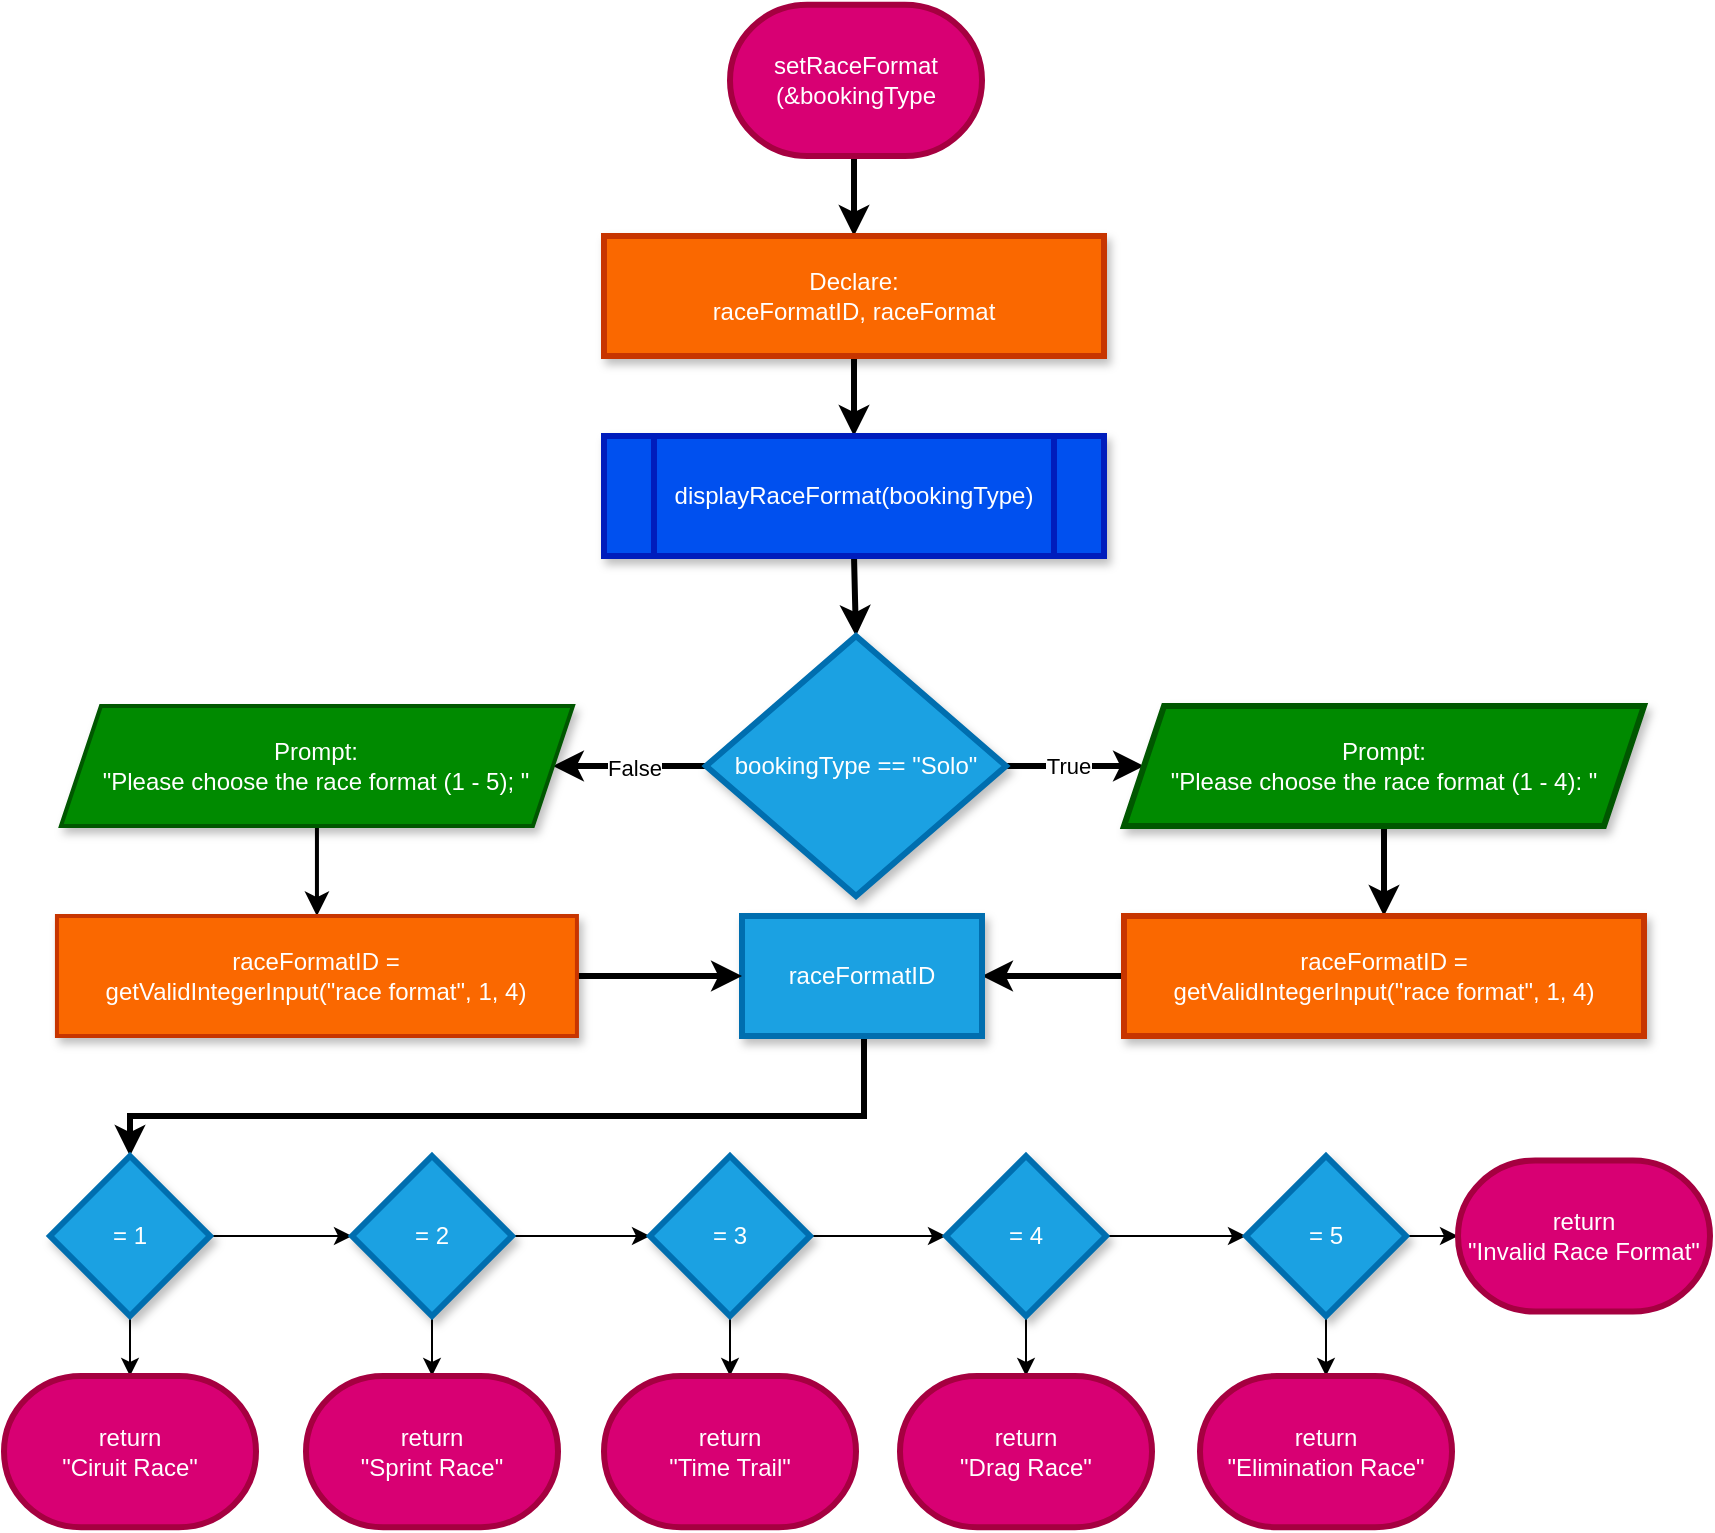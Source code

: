 <mxfile version="27.0.9">
  <diagram name="Page-1" id="Rn_51gsRaB02Dr3b2L31">
    <mxGraphModel dx="1645" dy="516" grid="1" gridSize="10" guides="1" tooltips="1" connect="1" arrows="1" fold="1" page="0" pageScale="1" pageWidth="1169" pageHeight="827" math="0" shadow="0">
      <root>
        <mxCell id="0" />
        <mxCell id="1" parent="0" />
        <mxCell id="ctiVgHBL_NUAtJyN5x7s-3" value="" style="rounded=0;orthogonalLoop=1;jettySize=auto;html=1;enumerate=0;comic=0;backgroundOutline=0;strokeWidth=3;" parent="1" target="ctiVgHBL_NUAtJyN5x7s-2" edge="1">
          <mxGeometry relative="1" as="geometry">
            <mxPoint x="425" y="110" as="sourcePoint" />
          </mxGeometry>
        </mxCell>
        <mxCell id="ctiVgHBL_NUAtJyN5x7s-5" value="" style="edgeStyle=orthogonalEdgeStyle;rounded=0;orthogonalLoop=1;jettySize=auto;html=1;enumerate=0;comic=0;backgroundOutline=0;strokeWidth=3;" parent="1" source="ctiVgHBL_NUAtJyN5x7s-2" edge="1">
          <mxGeometry relative="1" as="geometry">
            <mxPoint x="425" y="250" as="targetPoint" />
          </mxGeometry>
        </mxCell>
        <mxCell id="ctiVgHBL_NUAtJyN5x7s-2" value="&lt;font style=&quot;color: rgb(255, 255, 255);&quot;&gt;Declare:&lt;/font&gt;&lt;div&gt;&lt;font style=&quot;color: rgb(255, 255, 255);&quot;&gt;raceFormatID, raceFormat&lt;/font&gt;&lt;/div&gt;" style="whiteSpace=wrap;html=1;strokeWidth=3;fillColor=#fa6800;fontColor=#FFFFFF;strokeColor=#C73500;shadow=1;enumerate=0;comic=0;backgroundOutline=0;" parent="1" vertex="1">
          <mxGeometry x="300" y="150" width="250" height="60" as="geometry" />
        </mxCell>
        <mxCell id="ctiVgHBL_NUAtJyN5x7s-7" value="" style="edgeStyle=orthogonalEdgeStyle;rounded=0;orthogonalLoop=1;jettySize=auto;html=1;enumerate=0;comic=0;backgroundOutline=0;strokeWidth=3;" parent="1" target="ctiVgHBL_NUAtJyN5x7s-6" edge="1">
          <mxGeometry relative="1" as="geometry">
            <mxPoint x="425" y="310.0" as="sourcePoint" />
          </mxGeometry>
        </mxCell>
        <mxCell id="ctiVgHBL_NUAtJyN5x7s-9" value="" style="edgeStyle=orthogonalEdgeStyle;rounded=0;orthogonalLoop=1;jettySize=auto;html=1;enumerate=0;comic=0;backgroundOutline=0;strokeWidth=3;" parent="1" source="ctiVgHBL_NUAtJyN5x7s-6" target="ctiVgHBL_NUAtJyN5x7s-8" edge="1">
          <mxGeometry relative="1" as="geometry" />
        </mxCell>
        <mxCell id="ctiVgHBL_NUAtJyN5x7s-12" value="True" style="edgeLabel;html=1;align=center;verticalAlign=middle;resizable=0;points=[];enumerate=0;comic=0;backgroundOutline=0;" parent="ctiVgHBL_NUAtJyN5x7s-9" vertex="1" connectable="0">
          <mxGeometry x="-0.069" y="-2" relative="1" as="geometry">
            <mxPoint x="-1" y="-2" as="offset" />
          </mxGeometry>
        </mxCell>
        <mxCell id="ctiVgHBL_NUAtJyN5x7s-22" value="" style="edgeStyle=orthogonalEdgeStyle;rounded=0;orthogonalLoop=1;jettySize=auto;html=1;enumerate=0;comic=0;backgroundOutline=0;strokeWidth=3;" parent="1" source="ctiVgHBL_NUAtJyN5x7s-6" target="ctiVgHBL_NUAtJyN5x7s-21" edge="1">
          <mxGeometry relative="1" as="geometry" />
        </mxCell>
        <mxCell id="ctiVgHBL_NUAtJyN5x7s-33" value="False" style="edgeLabel;html=1;align=center;verticalAlign=middle;resizable=0;points=[];enumerate=0;comic=0;backgroundOutline=0;" parent="ctiVgHBL_NUAtJyN5x7s-22" vertex="1" connectable="0">
          <mxGeometry x="-0.056" y="3" relative="1" as="geometry">
            <mxPoint y="-2" as="offset" />
          </mxGeometry>
        </mxCell>
        <mxCell id="ctiVgHBL_NUAtJyN5x7s-6" value="bookingType == &quot;Solo&quot;" style="rhombus;whiteSpace=wrap;html=1;fillColor=#1ba1e2;strokeColor=#006EAF;fontColor=#ffffff;strokeWidth=3;shadow=1;enumerate=0;comic=0;backgroundOutline=0;" parent="1" vertex="1">
          <mxGeometry x="351" y="350" width="150" height="130" as="geometry" />
        </mxCell>
        <mxCell id="ctiVgHBL_NUAtJyN5x7s-11" value="" style="edgeStyle=orthogonalEdgeStyle;rounded=0;orthogonalLoop=1;jettySize=auto;html=1;enumerate=0;comic=0;backgroundOutline=0;strokeWidth=3;" parent="1" source="ctiVgHBL_NUAtJyN5x7s-8" target="ctiVgHBL_NUAtJyN5x7s-10" edge="1">
          <mxGeometry relative="1" as="geometry" />
        </mxCell>
        <mxCell id="ctiVgHBL_NUAtJyN5x7s-8" value="&lt;font style=&quot;color: rgb(255, 255, 255);&quot;&gt;Prompt:&lt;/font&gt;&lt;div&gt;&lt;font style=&quot;color: rgb(255, 255, 255);&quot;&gt;&quot;Please choose the race format (1 - 4): &quot;&lt;/font&gt;&lt;/div&gt;" style="shape=parallelogram;perimeter=parallelogramPerimeter;whiteSpace=wrap;html=1;fixedSize=1;fillColor=#008a00;strokeColor=#005700;fontColor=#ffffff;strokeWidth=3;shadow=1;enumerate=0;comic=0;backgroundOutline=0;" parent="1" vertex="1">
          <mxGeometry x="560" y="385" width="260" height="60" as="geometry" />
        </mxCell>
        <mxCell id="4" value="" style="edgeStyle=none;html=1;enumerate=0;comic=0;backgroundOutline=0;strokeWidth=3;" parent="1" source="ctiVgHBL_NUAtJyN5x7s-10" target="ctiVgHBL_NUAtJyN5x7s-34" edge="1">
          <mxGeometry relative="1" as="geometry" />
        </mxCell>
        <mxCell id="ctiVgHBL_NUAtJyN5x7s-10" value="raceFormatID =&lt;br&gt;getValidIntegerInput(&quot;race format&quot;, 1, 4)" style="whiteSpace=wrap;html=1;strokeWidth=3;fillColor=#fa6800;fontColor=#FFFFFF;strokeColor=#C73500;shadow=1;enumerate=0;comic=0;backgroundOutline=0;" parent="1" vertex="1">
          <mxGeometry x="560" y="490" width="260" height="60" as="geometry" />
        </mxCell>
        <mxCell id="djgw-oC-NDrj5fGMf-Su-7" value="" style="edgeStyle=orthogonalEdgeStyle;rounded=0;orthogonalLoop=1;jettySize=auto;html=1;enumerate=0;comic=0;backgroundOutline=0;strokeWidth=2;" parent="1" source="ctiVgHBL_NUAtJyN5x7s-21" target="djgw-oC-NDrj5fGMf-Su-6" edge="1">
          <mxGeometry relative="1" as="geometry" />
        </mxCell>
        <mxCell id="ctiVgHBL_NUAtJyN5x7s-21" value="&lt;font style=&quot;color: rgb(255, 255, 255);&quot;&gt;Prompt:&lt;/font&gt;&lt;div&gt;&lt;font style=&quot;color: rgb(255, 255, 255);&quot;&gt;&quot;Please choose the race format (1 - 5); &quot;&lt;/font&gt;&lt;/div&gt;" style="shape=parallelogram;perimeter=parallelogramPerimeter;whiteSpace=wrap;html=1;fixedSize=1;fillColor=#008a00;strokeColor=#005700;fontColor=#ffffff;strokeWidth=2;shadow=1;enumerate=0;comic=0;backgroundOutline=0;" parent="1" vertex="1">
          <mxGeometry x="28.47" y="385" width="256" height="60" as="geometry" />
        </mxCell>
        <mxCell id="ctiVgHBL_NUAtJyN5x7s-38" value="" style="edgeStyle=orthogonalEdgeStyle;rounded=0;orthogonalLoop=1;jettySize=auto;html=1;enumerate=0;comic=0;backgroundOutline=0;strokeWidth=3;" parent="1" source="ctiVgHBL_NUAtJyN5x7s-34" target="ctiVgHBL_NUAtJyN5x7s-37" edge="1">
          <mxGeometry relative="1" as="geometry">
            <Array as="points">
              <mxPoint x="430" y="590" />
              <mxPoint x="63" y="590" />
            </Array>
          </mxGeometry>
        </mxCell>
        <mxCell id="ctiVgHBL_NUAtJyN5x7s-34" value="raceFormatID" style="whiteSpace=wrap;html=1;fillColor=#1ba1e2;strokeColor=#006EAF;fontColor=#ffffff;strokeWidth=3;shadow=1;enumerate=0;comic=0;backgroundOutline=0;" parent="1" vertex="1">
          <mxGeometry x="369" y="490" width="120" height="60" as="geometry" />
        </mxCell>
        <mxCell id="Ktt5ku9WDqrwhQD_K9kL-17" value="" style="edgeStyle=orthogonalEdgeStyle;rounded=0;orthogonalLoop=1;jettySize=auto;html=1;" edge="1" parent="1" source="ctiVgHBL_NUAtJyN5x7s-37" target="Ktt5ku9WDqrwhQD_K9kL-12">
          <mxGeometry relative="1" as="geometry" />
        </mxCell>
        <mxCell id="Ktt5ku9WDqrwhQD_K9kL-24" value="" style="edgeStyle=orthogonalEdgeStyle;rounded=0;orthogonalLoop=1;jettySize=auto;html=1;" edge="1" parent="1" source="ctiVgHBL_NUAtJyN5x7s-37" target="ctiVgHBL_NUAtJyN5x7s-42">
          <mxGeometry relative="1" as="geometry" />
        </mxCell>
        <mxCell id="ctiVgHBL_NUAtJyN5x7s-37" value="= 1" style="rhombus;whiteSpace=wrap;html=1;fillColor=#1ba1e2;strokeColor=#006EAF;fontColor=#ffffff;strokeWidth=3;shadow=1;enumerate=0;comic=0;backgroundOutline=0;" parent="1" vertex="1">
          <mxGeometry x="23" y="610" width="80" height="80" as="geometry" />
        </mxCell>
        <mxCell id="Ktt5ku9WDqrwhQD_K9kL-18" value="" style="edgeStyle=orthogonalEdgeStyle;rounded=0;orthogonalLoop=1;jettySize=auto;html=1;" edge="1" parent="1" source="ctiVgHBL_NUAtJyN5x7s-42" target="Ktt5ku9WDqrwhQD_K9kL-13">
          <mxGeometry relative="1" as="geometry" />
        </mxCell>
        <mxCell id="Ktt5ku9WDqrwhQD_K9kL-25" value="" style="edgeStyle=orthogonalEdgeStyle;rounded=0;orthogonalLoop=1;jettySize=auto;html=1;" edge="1" parent="1" source="ctiVgHBL_NUAtJyN5x7s-42" target="ctiVgHBL_NUAtJyN5x7s-46">
          <mxGeometry relative="1" as="geometry" />
        </mxCell>
        <mxCell id="ctiVgHBL_NUAtJyN5x7s-42" value="= 2" style="rhombus;whiteSpace=wrap;html=1;fillColor=#1ba1e2;strokeColor=#006EAF;fontColor=#ffffff;strokeWidth=3;shadow=1;enumerate=0;comic=0;backgroundOutline=0;" parent="1" vertex="1">
          <mxGeometry x="174" y="610" width="80" height="80" as="geometry" />
        </mxCell>
        <mxCell id="Ktt5ku9WDqrwhQD_K9kL-20" value="" style="edgeStyle=orthogonalEdgeStyle;rounded=0;orthogonalLoop=1;jettySize=auto;html=1;" edge="1" parent="1" source="ctiVgHBL_NUAtJyN5x7s-46" target="Ktt5ku9WDqrwhQD_K9kL-14">
          <mxGeometry relative="1" as="geometry" />
        </mxCell>
        <mxCell id="Ktt5ku9WDqrwhQD_K9kL-26" value="" style="edgeStyle=orthogonalEdgeStyle;rounded=0;orthogonalLoop=1;jettySize=auto;html=1;" edge="1" parent="1" source="ctiVgHBL_NUAtJyN5x7s-46" target="ctiVgHBL_NUAtJyN5x7s-53">
          <mxGeometry relative="1" as="geometry" />
        </mxCell>
        <mxCell id="ctiVgHBL_NUAtJyN5x7s-46" value="= 3" style="rhombus;whiteSpace=wrap;html=1;fillColor=#1ba1e2;strokeColor=#006EAF;fontColor=#ffffff;strokeWidth=3;shadow=1;enumerate=0;comic=0;backgroundOutline=0;" parent="1" vertex="1">
          <mxGeometry x="323" y="610" width="80" height="80" as="geometry" />
        </mxCell>
        <mxCell id="Ktt5ku9WDqrwhQD_K9kL-21" value="" style="edgeStyle=orthogonalEdgeStyle;rounded=0;orthogonalLoop=1;jettySize=auto;html=1;" edge="1" parent="1" source="ctiVgHBL_NUAtJyN5x7s-53" target="Ktt5ku9WDqrwhQD_K9kL-15">
          <mxGeometry relative="1" as="geometry" />
        </mxCell>
        <mxCell id="Ktt5ku9WDqrwhQD_K9kL-27" value="" style="edgeStyle=orthogonalEdgeStyle;rounded=0;orthogonalLoop=1;jettySize=auto;html=1;" edge="1" parent="1" source="ctiVgHBL_NUAtJyN5x7s-53" target="ctiVgHBL_NUAtJyN5x7s-57">
          <mxGeometry relative="1" as="geometry" />
        </mxCell>
        <mxCell id="ctiVgHBL_NUAtJyN5x7s-53" value="= 4" style="rhombus;whiteSpace=wrap;html=1;fillColor=#1ba1e2;strokeColor=#006EAF;fontColor=#ffffff;strokeWidth=3;shadow=1;enumerate=0;comic=0;backgroundOutline=0;" parent="1" vertex="1">
          <mxGeometry x="471" y="610" width="80" height="80" as="geometry" />
        </mxCell>
        <mxCell id="Ktt5ku9WDqrwhQD_K9kL-22" value="" style="edgeStyle=orthogonalEdgeStyle;rounded=0;orthogonalLoop=1;jettySize=auto;html=1;" edge="1" parent="1" source="ctiVgHBL_NUAtJyN5x7s-57" target="Ktt5ku9WDqrwhQD_K9kL-16">
          <mxGeometry relative="1" as="geometry" />
        </mxCell>
        <mxCell id="Ktt5ku9WDqrwhQD_K9kL-23" value="" style="edgeStyle=orthogonalEdgeStyle;rounded=0;orthogonalLoop=1;jettySize=auto;html=1;" edge="1" parent="1" source="ctiVgHBL_NUAtJyN5x7s-57" target="12">
          <mxGeometry relative="1" as="geometry" />
        </mxCell>
        <mxCell id="ctiVgHBL_NUAtJyN5x7s-57" value="= 5" style="rhombus;whiteSpace=wrap;html=1;fillColor=#1ba1e2;strokeColor=#006EAF;fontColor=#ffffff;strokeWidth=3;shadow=1;enumerate=0;comic=0;backgroundOutline=0;" parent="1" vertex="1">
          <mxGeometry x="621" y="610" width="80" height="80" as="geometry" />
        </mxCell>
        <mxCell id="2" value="displayRaceFormat(bookingType)" style="shape=process;whiteSpace=wrap;html=1;backgroundOutline=0;fillColor=#0050ef;fontColor=#ffffff;strokeColor=#001DBC;shadow=1;enumerate=0;comic=0;strokeWidth=3;" parent="1" vertex="1">
          <mxGeometry x="300" y="250" width="250" height="60" as="geometry" />
        </mxCell>
        <mxCell id="3" value="" style="edgeStyle=none;html=1;enumerate=0;comic=0;backgroundOutline=0;strokeWidth=3;" parent="1" source="djgw-oC-NDrj5fGMf-Su-6" target="ctiVgHBL_NUAtJyN5x7s-34" edge="1">
          <mxGeometry relative="1" as="geometry" />
        </mxCell>
        <mxCell id="djgw-oC-NDrj5fGMf-Su-6" value="raceFormatID =&lt;br&gt;getValidIntegerInput(&quot;race format&quot;, 1, 4)" style="whiteSpace=wrap;html=1;strokeWidth=2;fillColor=#fa6800;fontColor=#FFFFFF;strokeColor=#C73500;shadow=1;enumerate=0;comic=0;backgroundOutline=0;" parent="1" vertex="1">
          <mxGeometry x="26.47" y="490" width="260" height="60" as="geometry" />
        </mxCell>
        <mxCell id="5" value="setRaceFormat&lt;br&gt;(&amp;amp;bookingType" style="strokeWidth=3;html=1;shape=mxgraph.flowchart.terminator;whiteSpace=wrap;fillColor=#d80073;fontColor=#ffffff;strokeColor=#A50040;" parent="1" vertex="1">
          <mxGeometry x="363" y="34.4" width="126" height="75.6" as="geometry" />
        </mxCell>
        <mxCell id="12" value="return&lt;br&gt;&quot;Invalid Race Format&quot;" style="strokeWidth=3;html=1;shape=mxgraph.flowchart.terminator;whiteSpace=wrap;fillColor=#d80073;fontColor=#ffffff;strokeColor=#A50040;" parent="1" vertex="1">
          <mxGeometry x="727" y="612.2" width="126" height="75.6" as="geometry" />
        </mxCell>
        <mxCell id="Ktt5ku9WDqrwhQD_K9kL-12" value="return&lt;br&gt;&quot;Ciruit Race&quot;" style="strokeWidth=3;html=1;shape=mxgraph.flowchart.terminator;whiteSpace=wrap;fillColor=#d80073;fontColor=#ffffff;strokeColor=#A50040;" vertex="1" parent="1">
          <mxGeometry y="720" width="126" height="75.6" as="geometry" />
        </mxCell>
        <mxCell id="Ktt5ku9WDqrwhQD_K9kL-13" value="return&lt;br&gt;&quot;Sprint Race&quot;" style="strokeWidth=3;html=1;shape=mxgraph.flowchart.terminator;whiteSpace=wrap;fillColor=#d80073;fontColor=#ffffff;strokeColor=#A50040;" vertex="1" parent="1">
          <mxGeometry x="151" y="720" width="126" height="75.6" as="geometry" />
        </mxCell>
        <mxCell id="Ktt5ku9WDqrwhQD_K9kL-14" value="return&lt;br&gt;&quot;Time Trail&quot;" style="strokeWidth=3;html=1;shape=mxgraph.flowchart.terminator;whiteSpace=wrap;fillColor=#d80073;fontColor=#ffffff;strokeColor=#A50040;" vertex="1" parent="1">
          <mxGeometry x="300" y="720" width="126" height="75.6" as="geometry" />
        </mxCell>
        <mxCell id="Ktt5ku9WDqrwhQD_K9kL-15" value="return&lt;br&gt;&quot;Drag Race&quot;" style="strokeWidth=3;html=1;shape=mxgraph.flowchart.terminator;whiteSpace=wrap;fillColor=#d80073;fontColor=#ffffff;strokeColor=#A50040;" vertex="1" parent="1">
          <mxGeometry x="448" y="720" width="126" height="75.6" as="geometry" />
        </mxCell>
        <mxCell id="Ktt5ku9WDqrwhQD_K9kL-16" value="return&lt;br&gt;&quot;Elimination Race&quot;" style="strokeWidth=3;html=1;shape=mxgraph.flowchart.terminator;whiteSpace=wrap;fillColor=#d80073;fontColor=#ffffff;strokeColor=#A50040;" vertex="1" parent="1">
          <mxGeometry x="598" y="720" width="126" height="75.6" as="geometry" />
        </mxCell>
      </root>
    </mxGraphModel>
  </diagram>
</mxfile>
